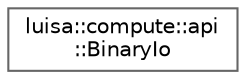 digraph "类继承关系图"
{
 // LATEX_PDF_SIZE
  bgcolor="transparent";
  edge [fontname=Helvetica,fontsize=10,labelfontname=Helvetica,labelfontsize=10];
  node [fontname=Helvetica,fontsize=10,shape=box,height=0.2,width=0.4];
  rankdir="LR";
  Node0 [id="Node000000",label="luisa::compute::api\l::BinaryIo",height=0.2,width=0.4,color="grey40", fillcolor="white", style="filled",URL="$structluisa_1_1compute_1_1api_1_1_binary_io.html",tooltip=" "];
}
